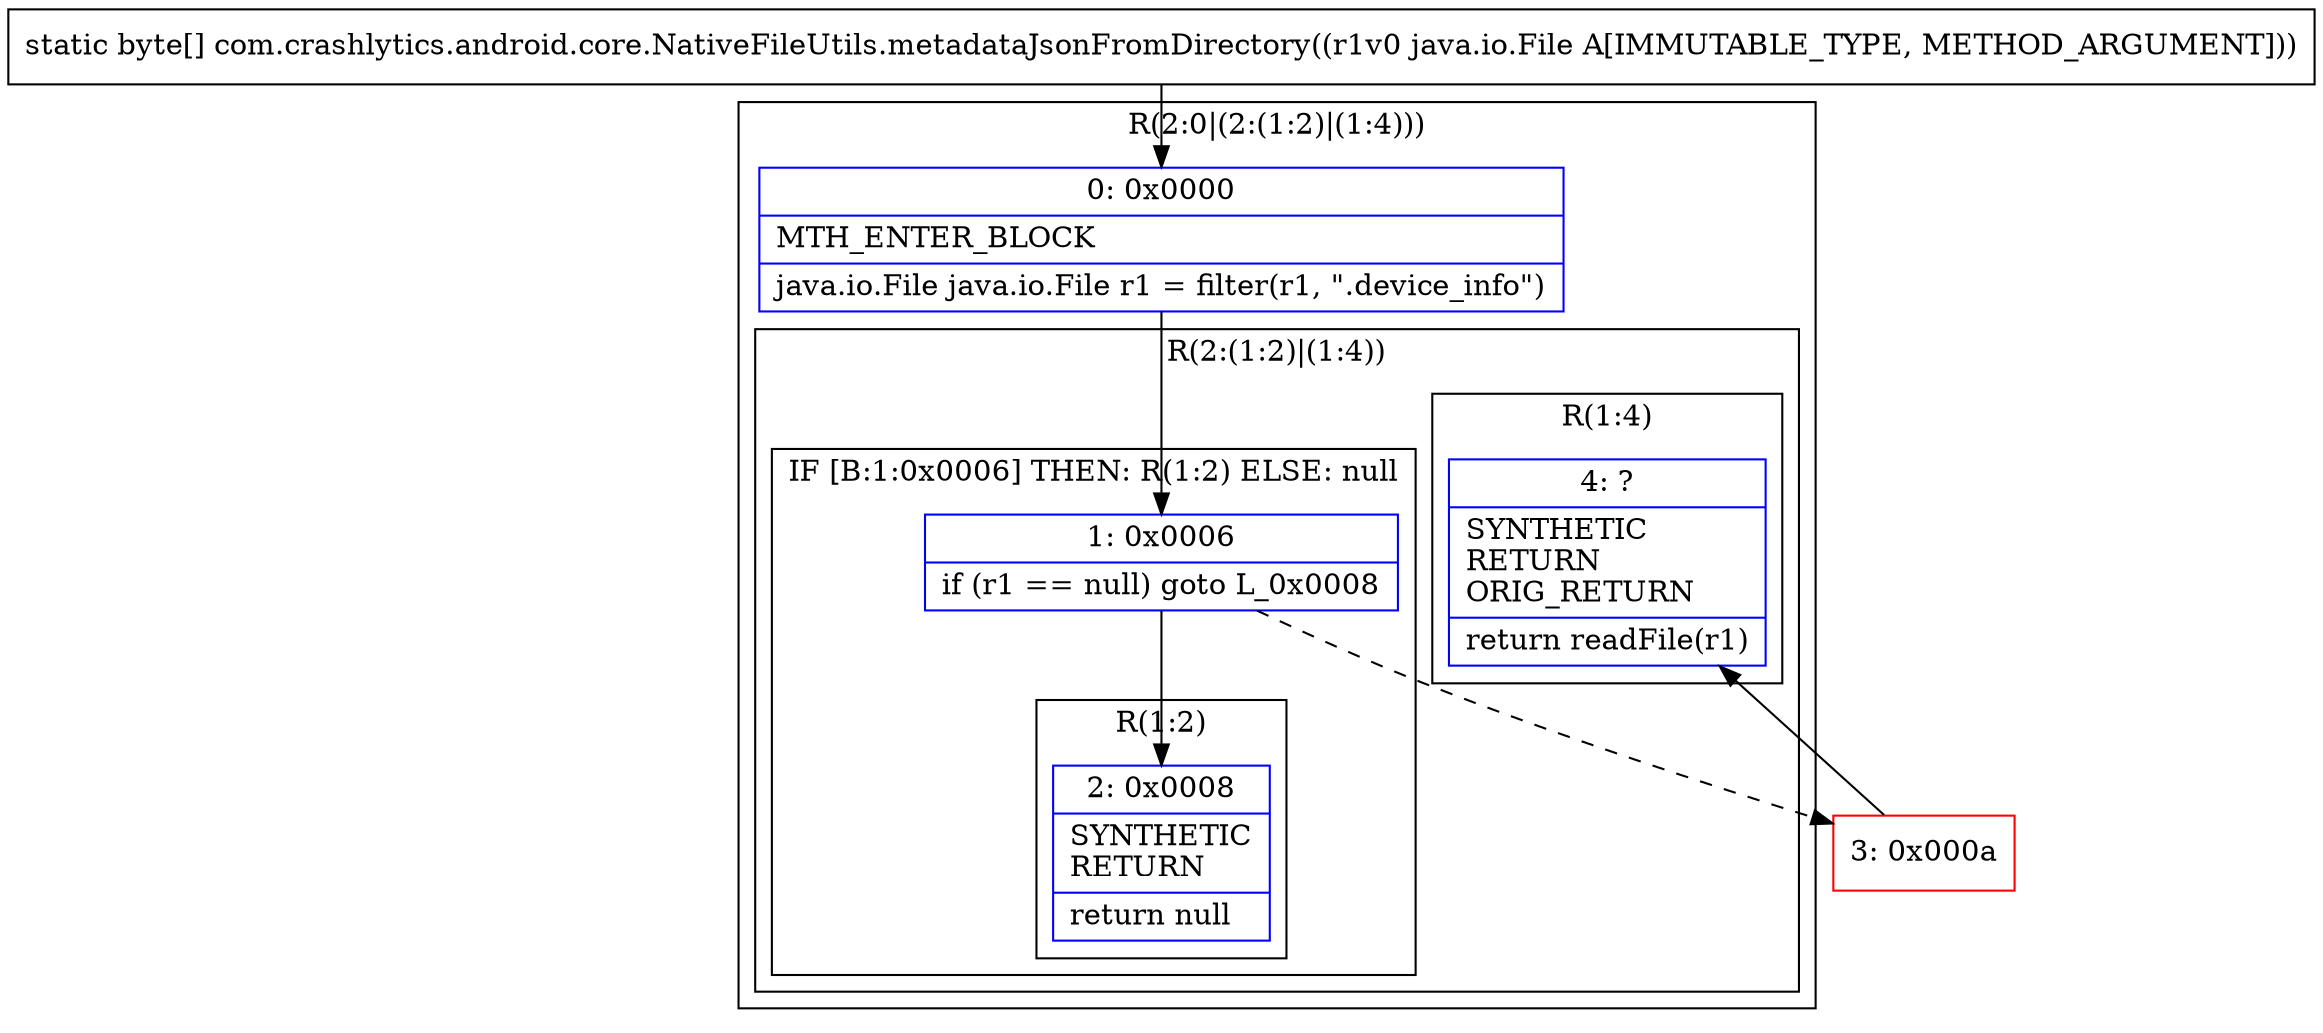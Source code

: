 digraph "CFG forcom.crashlytics.android.core.NativeFileUtils.metadataJsonFromDirectory(Ljava\/io\/File;)[B" {
subgraph cluster_Region_1896983083 {
label = "R(2:0|(2:(1:2)|(1:4)))";
node [shape=record,color=blue];
Node_0 [shape=record,label="{0\:\ 0x0000|MTH_ENTER_BLOCK\l|java.io.File java.io.File r1 = filter(r1, \".device_info\")\l}"];
subgraph cluster_Region_1840325734 {
label = "R(2:(1:2)|(1:4))";
node [shape=record,color=blue];
subgraph cluster_IfRegion_1418670451 {
label = "IF [B:1:0x0006] THEN: R(1:2) ELSE: null";
node [shape=record,color=blue];
Node_1 [shape=record,label="{1\:\ 0x0006|if (r1 == null) goto L_0x0008\l}"];
subgraph cluster_Region_874806690 {
label = "R(1:2)";
node [shape=record,color=blue];
Node_2 [shape=record,label="{2\:\ 0x0008|SYNTHETIC\lRETURN\l|return null\l}"];
}
}
subgraph cluster_Region_1204999061 {
label = "R(1:4)";
node [shape=record,color=blue];
Node_4 [shape=record,label="{4\:\ ?|SYNTHETIC\lRETURN\lORIG_RETURN\l|return readFile(r1)\l}"];
}
}
}
Node_3 [shape=record,color=red,label="{3\:\ 0x000a}"];
MethodNode[shape=record,label="{static byte[] com.crashlytics.android.core.NativeFileUtils.metadataJsonFromDirectory((r1v0 java.io.File A[IMMUTABLE_TYPE, METHOD_ARGUMENT])) }"];
MethodNode -> Node_0;
Node_0 -> Node_1;
Node_1 -> Node_2;
Node_1 -> Node_3[style=dashed];
Node_3 -> Node_4;
}

